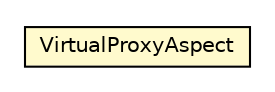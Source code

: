 #!/usr/local/bin/dot
#
# Class diagram 
# Generated by UMLGraph version 5.1 (http://www.umlgraph.org/)
#

digraph G {
	edge [fontname="Helvetica",fontsize=10,labelfontname="Helvetica",labelfontsize=10];
	node [fontname="Helvetica",fontsize=10,shape=plaintext];
	nodesep=0.25;
	ranksep=0.5;
	// org.androidtransfuse.analysis.VirtualProxyAspect
	c25158 [label=<<table title="org.androidtransfuse.analysis.VirtualProxyAspect" border="0" cellborder="1" cellspacing="0" cellpadding="2" port="p" bgcolor="lemonChiffon" href="./VirtualProxyAspect.html">
		<tr><td><table border="0" cellspacing="0" cellpadding="1">
<tr><td align="center" balign="center"> VirtualProxyAspect </td></tr>
		</table></td></tr>
		</table>>, fontname="Helvetica", fontcolor="black", fontsize=10.0];
}

